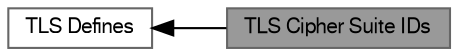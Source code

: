 digraph "TLS Cipher Suite IDs"
{
 // LATEX_PDF_SIZE
  bgcolor="transparent";
  edge [fontname=FreeSans,fontsize=10,labelfontname=FreeSans,labelfontsize=10];
  node [fontname=FreeSans,fontsize=10,shape=box,height=0.2,width=0.4];
  rankdir=LR;
  Node1 [label="TLS Cipher Suite IDs",height=0.2,width=0.4,color="gray40", fillcolor="grey60", style="filled", fontcolor="black",tooltip="The following list of macros defined the list of supported TLS Cipher suites."];
  Node2 [label="TLS Defines",height=0.2,width=0.4,color="grey40", fillcolor="white", style="filled",URL="$group___t_l_s_defines.html",tooltip=" "];
  Node2->Node1 [shape=plaintext, dir="back", style="solid"];
}
